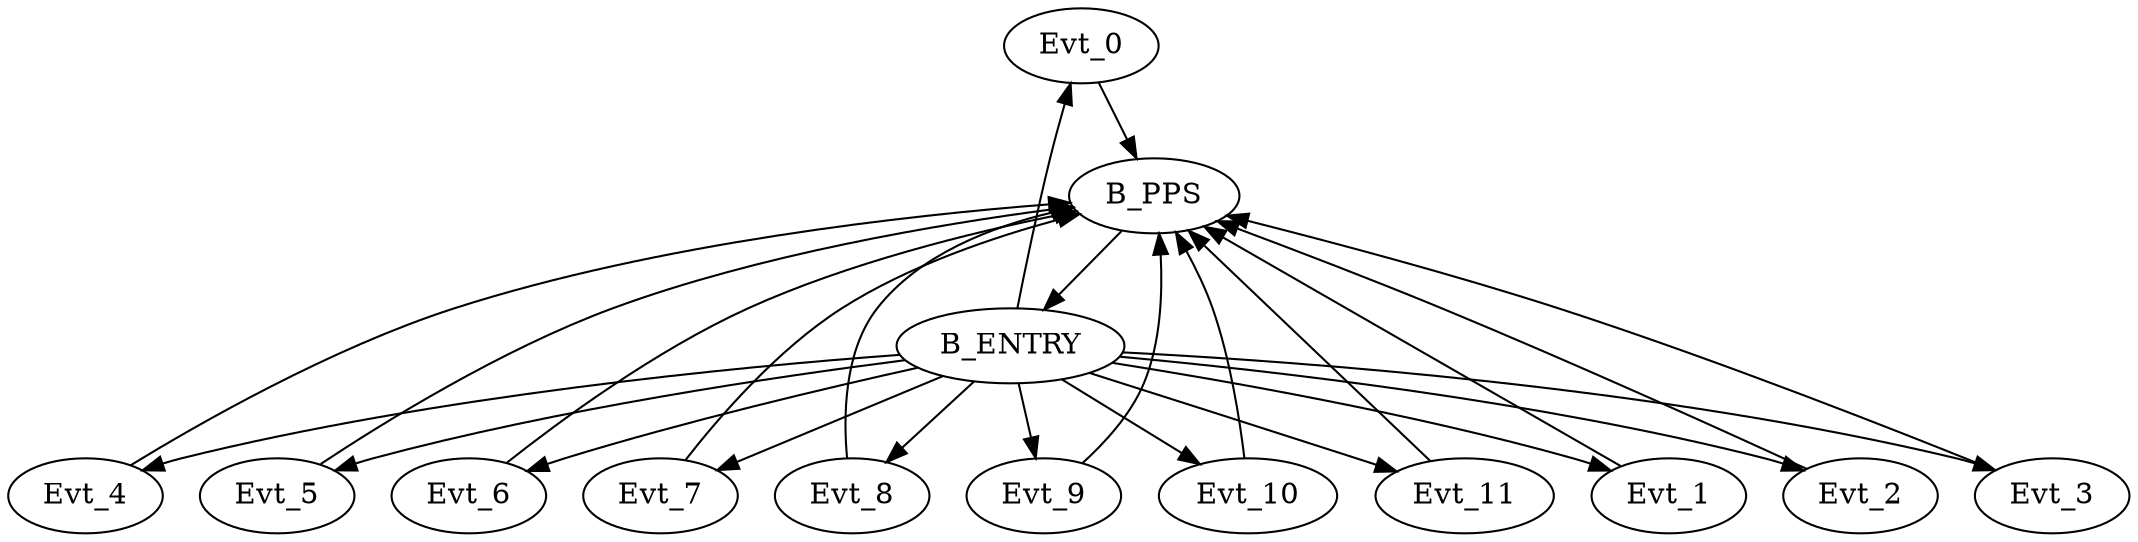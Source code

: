 digraph g {
name="multi";

graph []
edge  [type="defdst"];
node  [cpu="0", pattern="PPS"];





Evt_0     [type="tmsg", toffs=0, fid=1, par="0x0"];
Evt_1     [type="tmsg", toffs=0, fid=1, par="0x1"];
Evt_2     [type="tmsg", toffs=0, fid=1, par="0x2"];
Evt_3     [type="tmsg", toffs=0, fid=1, par="0x3"];
Evt_4     [type="tmsg", toffs=0, fid=1, par="0x4"];
Evt_5     [type="tmsg", toffs=0, fid=1, par="0x5"];
Evt_6     [type="tmsg", toffs=0, fid=1, par="0x6"];
Evt_7     [type="tmsg", toffs=0, fid=1, par="0x7"];
Evt_8     [type="tmsg", toffs=0, fid=1, par="0x8"];
Evt_9     [type="tmsg", toffs=0, fid=1, par="0x9"];
Evt_10    [type="tmsg", toffs=0, fid=1, par="0xA"];
Evt_11    [type="tmsg", toffs=0, fid=1, par="0xB"];

B_ENTRY   [type="block", patentry="1", tperiod=100, qLo="1"];
B_PPS     [type="block",  patexit="1", tperiod=1000000000, qLo="1"];

B_ENTRY -> Evt_0 [type="altdst"];
B_ENTRY -> Evt_1 [type="altdst"];
B_ENTRY -> Evt_2 [type="altdst"];
B_ENTRY -> Evt_3 [type="altdst"];
B_ENTRY -> Evt_4 [type="altdst"];
B_ENTRY -> Evt_5 [type="altdst"];
B_ENTRY -> Evt_6 [type="altdst"];
B_ENTRY -> Evt_7 [type="altdst"];
B_ENTRY -> Evt_8 [type="altdst"];
B_ENTRY -> Evt_9 [type="altdst"];
B_ENTRY -> Evt_10 [type="altdst"];
B_ENTRY -> Evt_11 [type="altdst"];

Evt_0 -> B_PPS
Evt_1 -> B_PPS
Evt_2 -> B_PPS
Evt_3 -> B_PPS
Evt_4 -> B_PPS
Evt_5 -> B_PPS
Evt_6 -> B_PPS
Evt_7 -> B_PPS
Evt_8 -> B_PPS
Evt_9 -> B_PPS
Evt_10 -> B_PPS
Evt_11 -> B_PPS

B_PPS -> B_ENTRY;





}


